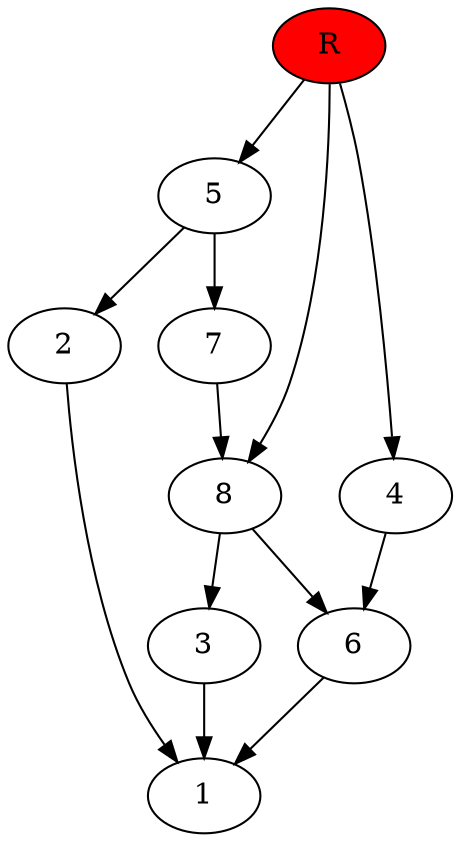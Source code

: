 digraph prb22227 {
	1
	2
	3
	4
	5
	6
	7
	8
	R [fillcolor="#ff0000" style=filled]
	2 -> 1
	3 -> 1
	4 -> 6
	5 -> 2
	5 -> 7
	6 -> 1
	7 -> 8
	8 -> 3
	8 -> 6
	R -> 4
	R -> 5
	R -> 8
}

